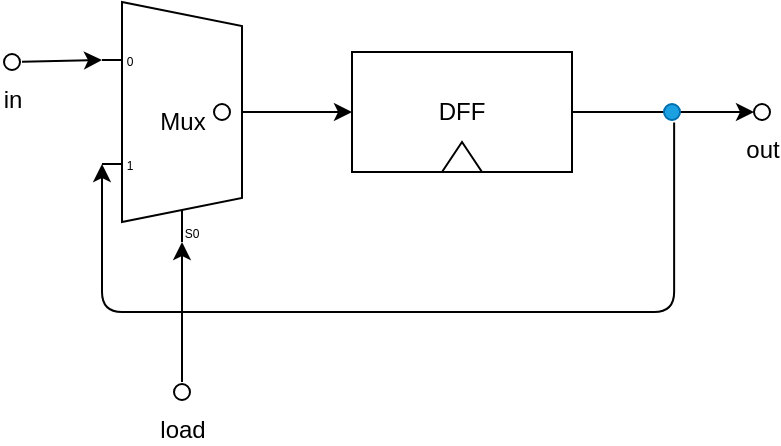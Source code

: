 <mxfile>
    <diagram id="sTYofnYRmM0fMJfYMHR8" name="Page-1">
        <mxGraphModel dx="641" dy="593" grid="1" gridSize="5" guides="1" tooltips="1" connect="1" arrows="1" fold="1" page="1" pageScale="1" pageWidth="827" pageHeight="1169" math="0" shadow="0">
            <root>
                <mxCell id="0"/>
                <mxCell id="1" parent="0"/>
                <mxCell id="16" value="" style="group" vertex="1" connectable="0" parent="1">
                    <mxGeometry x="240" y="340" width="110" height="60" as="geometry"/>
                </mxCell>
                <mxCell id="4" value="DFF" style="rounded=0;whiteSpace=wrap;html=1;" parent="16" vertex="1">
                    <mxGeometry width="110" height="60" as="geometry"/>
                </mxCell>
                <mxCell id="5" value="" style="triangle;whiteSpace=wrap;html=1;direction=north;" parent="16" vertex="1">
                    <mxGeometry x="45" y="45" width="20" height="15" as="geometry"/>
                </mxCell>
                <mxCell id="26" style="html=1;entryX=0;entryY=0.217;entryDx=0;entryDy=3;entryPerimeter=0;" edge="1" parent="1" source="17" target="23">
                    <mxGeometry relative="1" as="geometry"/>
                </mxCell>
                <mxCell id="17" value="in" style="verticalLabelPosition=bottom;shadow=0;dashed=0;align=center;html=1;verticalAlign=top;shape=mxgraph.electrical.logic_gates.inverting_contact;" vertex="1" parent="1">
                    <mxGeometry x="65" y="340" width="10" height="10" as="geometry"/>
                </mxCell>
                <mxCell id="19" value="out" style="verticalLabelPosition=bottom;shadow=0;dashed=0;align=center;html=1;verticalAlign=top;shape=mxgraph.electrical.logic_gates.inverting_contact;" vertex="1" parent="1">
                    <mxGeometry x="440" y="365" width="10" height="10" as="geometry"/>
                </mxCell>
                <mxCell id="20" style="edgeStyle=none;html=1;entryX=0.1;entryY=0.5;entryDx=0;entryDy=0;entryPerimeter=0;" edge="1" parent="1" source="4" target="19">
                    <mxGeometry relative="1" as="geometry"/>
                </mxCell>
                <mxCell id="27" style="edgeStyle=elbowEdgeStyle;html=1;exitX=0.607;exitY=1.028;exitDx=0;exitDy=0;exitPerimeter=0;entryX=0;entryY=0.65;entryDx=0;entryDy=3;entryPerimeter=0;elbow=horizontal;" edge="1" parent="1" source="21" target="23">
                    <mxGeometry relative="1" as="geometry">
                        <Array as="points">
                            <mxPoint x="260" y="470"/>
                            <mxPoint x="200" y="470"/>
                        </Array>
                    </mxGeometry>
                </mxCell>
                <mxCell id="21" value="" style="verticalLabelPosition=bottom;shadow=0;dashed=0;align=center;html=1;verticalAlign=top;shape=mxgraph.electrical.logic_gates.inverting_contact;fillColor=#1ba1e2;strokeColor=#006EAF;fontColor=#ffffff;" vertex="1" parent="1">
                    <mxGeometry x="395" y="365" width="10" height="10" as="geometry"/>
                </mxCell>
                <mxCell id="28" style="edgeStyle=elbowEdgeStyle;html=1;exitX=1;exitY=0.5;exitDx=0;exitDy=-5;exitPerimeter=0;entryX=0;entryY=0.5;entryDx=0;entryDy=0;" edge="1" parent="1" source="23" target="4">
                    <mxGeometry relative="1" as="geometry"/>
                </mxCell>
                <mxCell id="23" value="Mux" style="shadow=0;dashed=0;align=center;html=1;strokeWidth=1;shape=mxgraph.electrical.abstract.mux2;" vertex="1" parent="1">
                    <mxGeometry x="115" y="315" width="80" height="120" as="geometry"/>
                </mxCell>
                <mxCell id="25" value="" style="verticalLabelPosition=bottom;shadow=0;dashed=0;align=center;html=1;verticalAlign=top;shape=mxgraph.electrical.logic_gates.inverting_contact;" vertex="1" parent="1">
                    <mxGeometry x="170" y="364.997" width="10" height="10" as="geometry"/>
                </mxCell>
                <mxCell id="31" style="edgeStyle=elbowEdgeStyle;elbow=vertical;html=1;entryX=0.375;entryY=1;entryDx=10;entryDy=0;entryPerimeter=0;" edge="1" parent="1" source="30" target="23">
                    <mxGeometry relative="1" as="geometry"/>
                </mxCell>
                <mxCell id="30" value="load" style="verticalLabelPosition=bottom;shadow=0;dashed=0;align=center;html=1;verticalAlign=top;shape=mxgraph.electrical.logic_gates.inverting_contact;" vertex="1" parent="1">
                    <mxGeometry x="150" y="505" width="10" height="10" as="geometry"/>
                </mxCell>
            </root>
        </mxGraphModel>
    </diagram>
</mxfile>